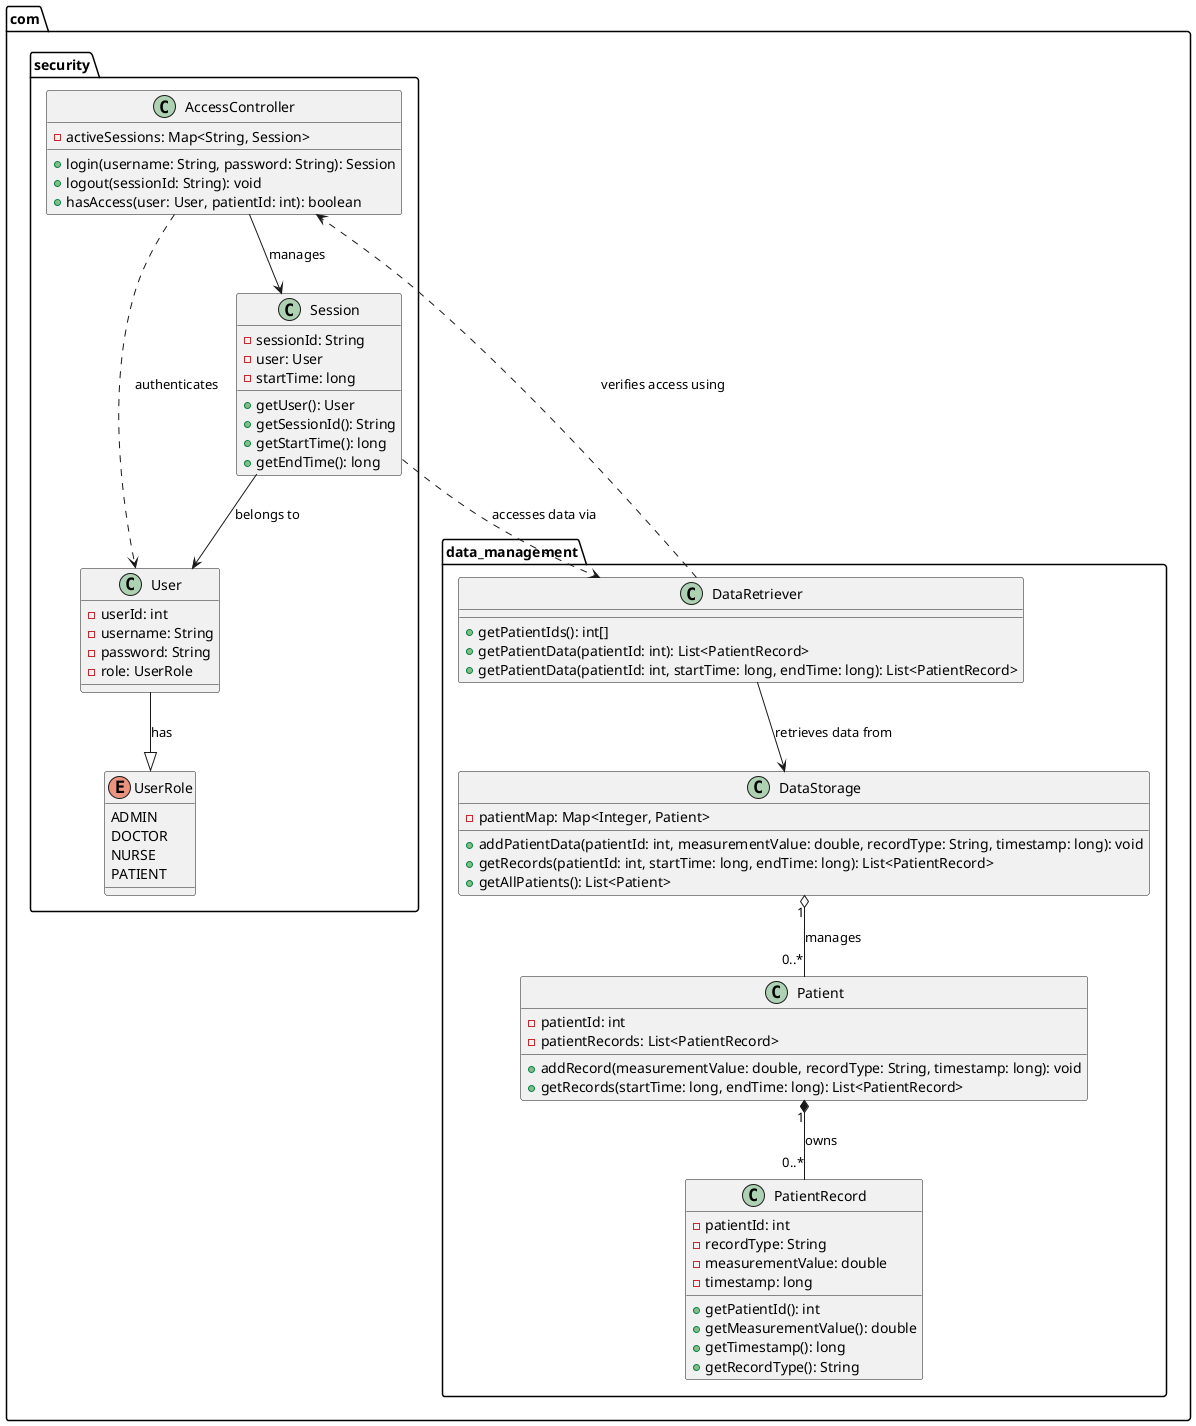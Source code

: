 @startuml Data Storage System

package com.security {
    enum UserRole {
        ADMIN
        DOCTOR
        NURSE
        PATIENT
    }

    class User {
        - userId: int
        - username: String
        - password: String
        - role: UserRole
    }

    class Session {
        - sessionId: String
        - user: User
        - startTime: long

        + getUser(): User
        + getSessionId(): String
        + getStartTime(): long
        + getEndTime(): long
    }

    class AccessController {
        - activeSessions: Map<String, Session>

        + login(username: String, password: String): Session
        + logout(sessionId: String): void
        + hasAccess(user: User, patientId: int): boolean
    }
}

package com.data_management {
    class DataRetriever {
        + getPatientIds(): int[]
        + getPatientData(patientId: int): List<PatientRecord>
        + getPatientData(patientId: int, startTime: long, endTime: long): List<PatientRecord>
    }

    class DataStorage {
        - patientMap: Map<Integer, Patient>

        + addPatientData(patientId: int, measurementValue: double, recordType: String, timestamp: long): void
        + getRecords(patientId: int, startTime: long, endTime: long): List<PatientRecord>
        + getAllPatients(): List<Patient>
    }

    class Patient {
        - patientId: int
        - patientRecords: List<PatientRecord>

        + addRecord(measurementValue: double, recordType: String, timestamp: long): void
        + getRecords(startTime: long, endTime: long): List<PatientRecord>
    }

    class PatientRecord {
        - patientId: int
        - recordType: String
        - measurementValue: double
        - timestamp: long
        + getPatientId(): int
        + getMeasurementValue(): double
        + getTimestamp(): long
        + getRecordType(): String
    }
}

DataStorage "1" o-- "0..*" Patient : manages
Patient "1" *-- "0..*" PatientRecord : owns
Session --> User : belongs to
AccessController ..> User : authenticates
AccessController --> Session : manages
User --|> UserRole : has
Session ..> DataRetriever : accesses data via
DataRetriever ..> AccessController : verifies access using
DataRetriever --> DataStorage : retrieves data from
@enduml